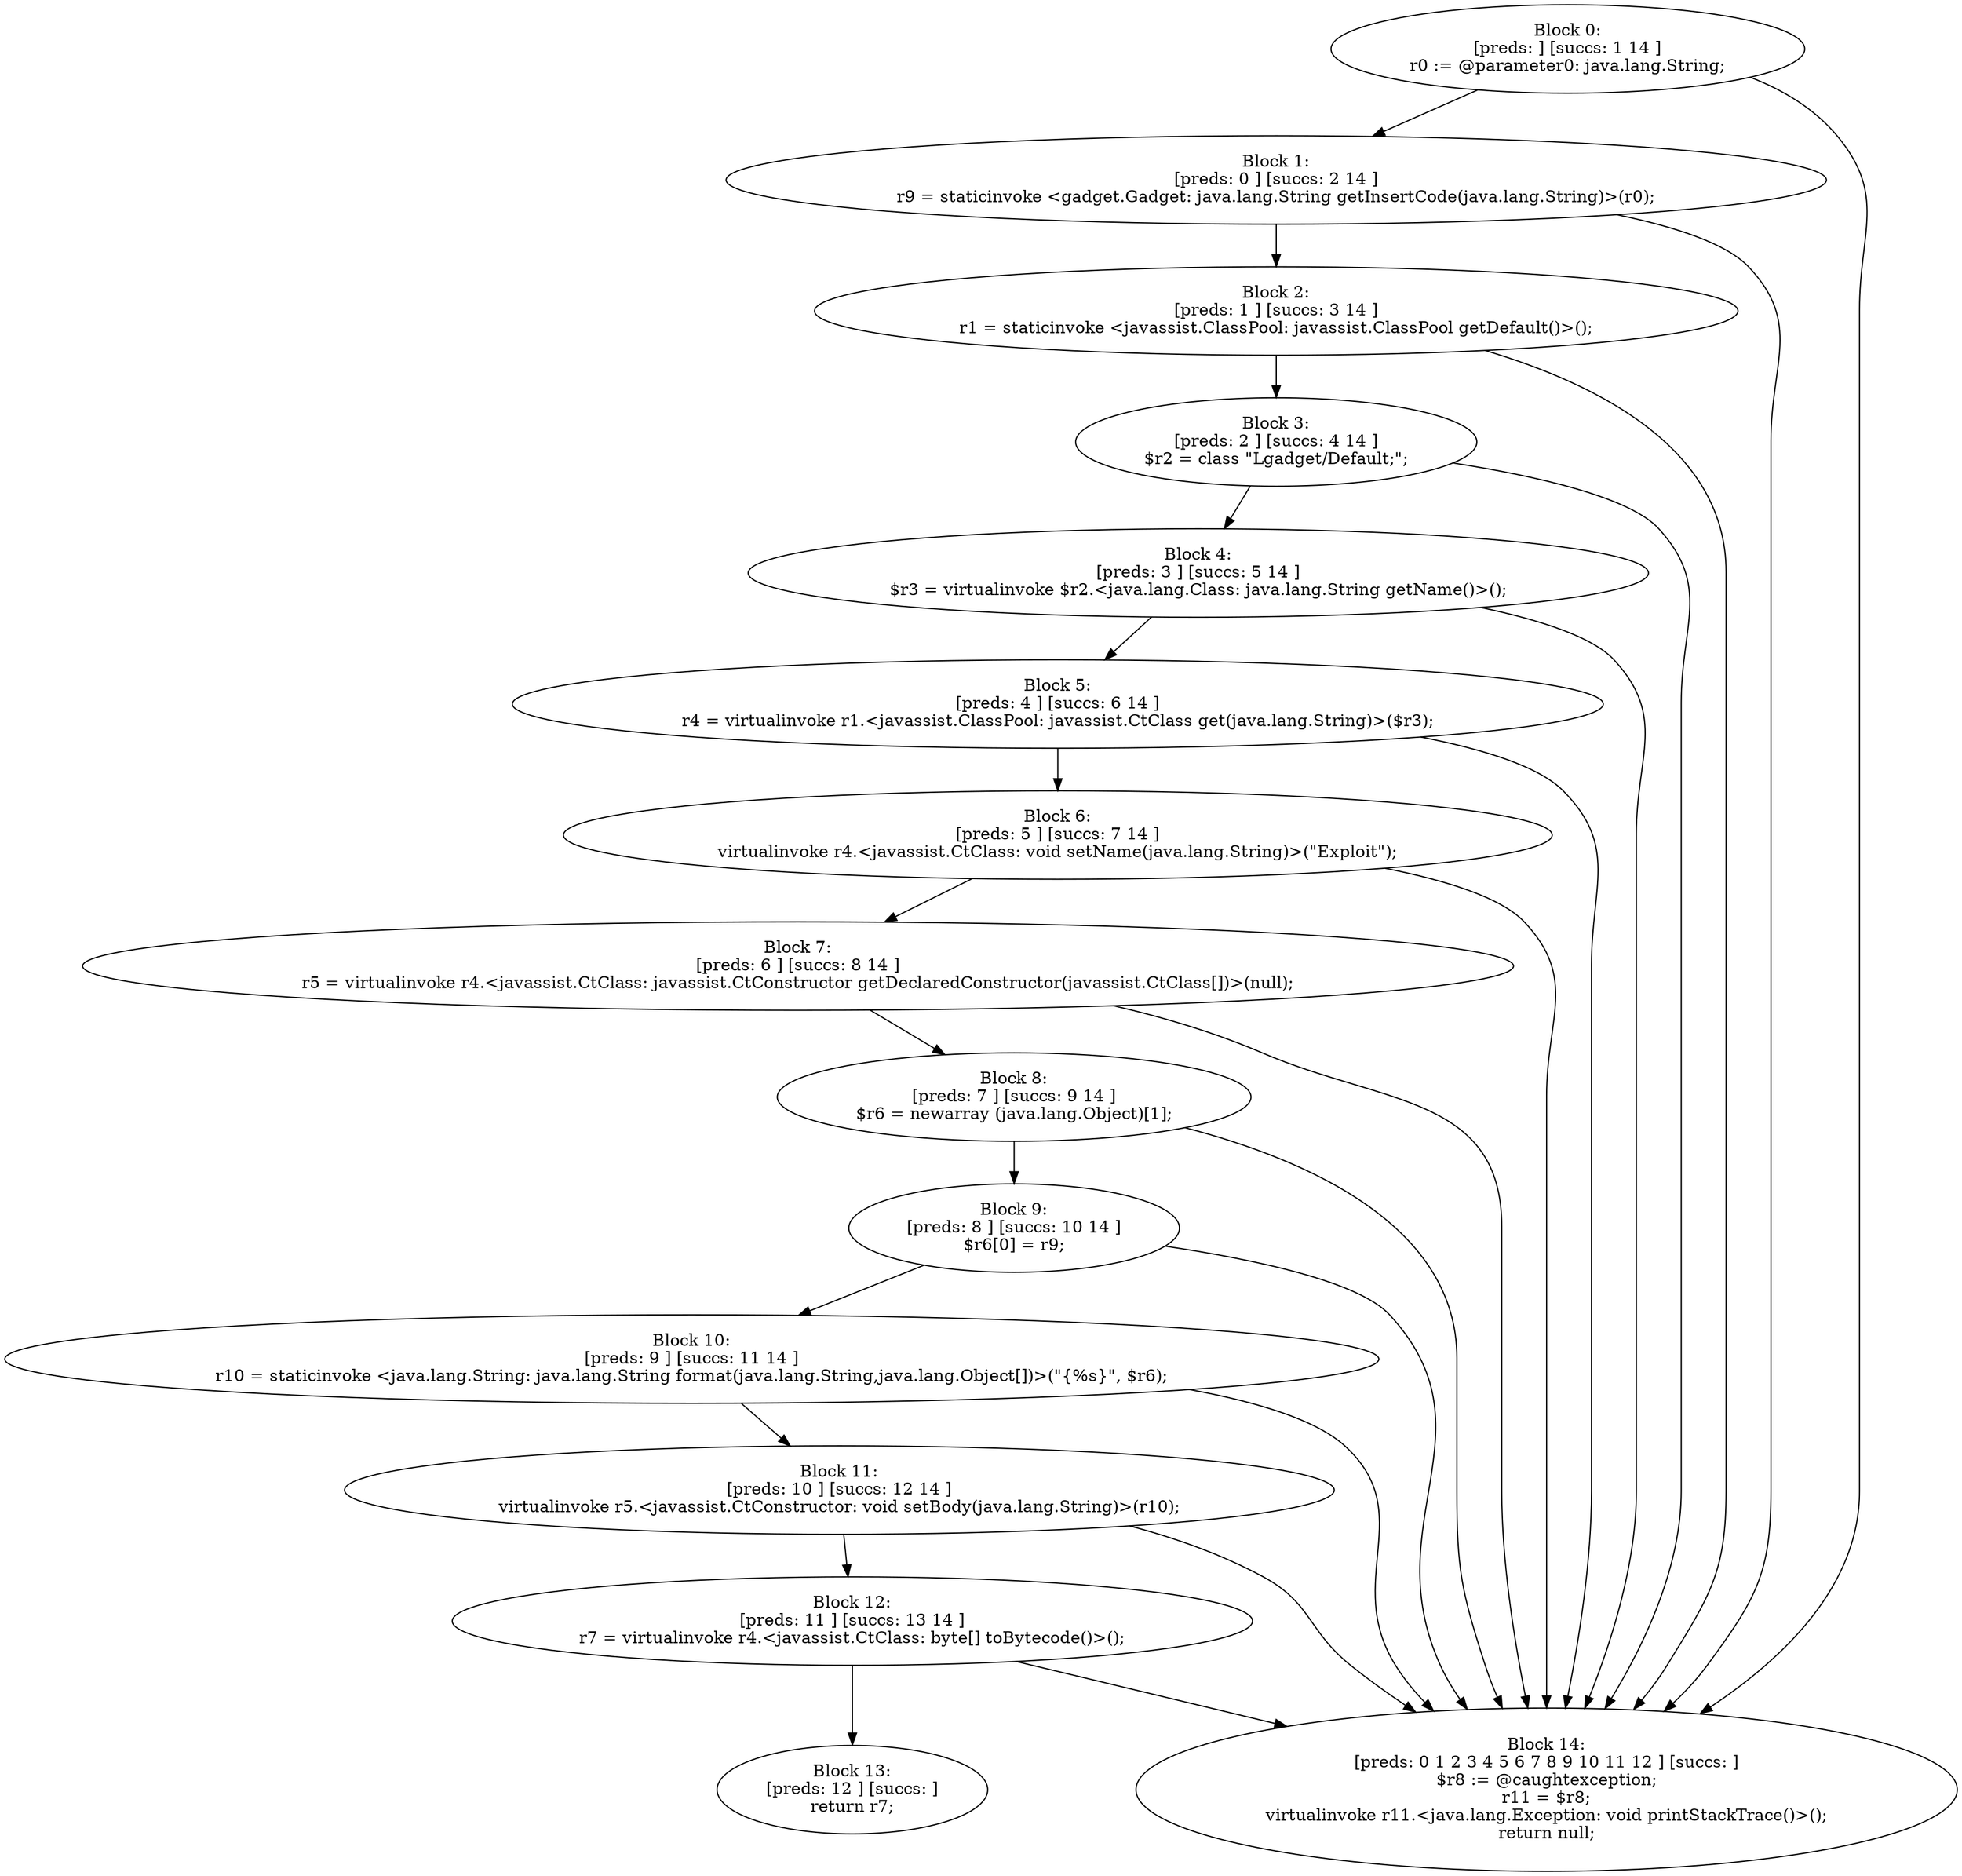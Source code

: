 digraph "unitGraph" {
    "Block 0:
[preds: ] [succs: 1 14 ]
r0 := @parameter0: java.lang.String;
"
    "Block 1:
[preds: 0 ] [succs: 2 14 ]
r9 = staticinvoke <gadget.Gadget: java.lang.String getInsertCode(java.lang.String)>(r0);
"
    "Block 2:
[preds: 1 ] [succs: 3 14 ]
r1 = staticinvoke <javassist.ClassPool: javassist.ClassPool getDefault()>();
"
    "Block 3:
[preds: 2 ] [succs: 4 14 ]
$r2 = class \"Lgadget/Default;\";
"
    "Block 4:
[preds: 3 ] [succs: 5 14 ]
$r3 = virtualinvoke $r2.<java.lang.Class: java.lang.String getName()>();
"
    "Block 5:
[preds: 4 ] [succs: 6 14 ]
r4 = virtualinvoke r1.<javassist.ClassPool: javassist.CtClass get(java.lang.String)>($r3);
"
    "Block 6:
[preds: 5 ] [succs: 7 14 ]
virtualinvoke r4.<javassist.CtClass: void setName(java.lang.String)>(\"Exploit\");
"
    "Block 7:
[preds: 6 ] [succs: 8 14 ]
r5 = virtualinvoke r4.<javassist.CtClass: javassist.CtConstructor getDeclaredConstructor(javassist.CtClass[])>(null);
"
    "Block 8:
[preds: 7 ] [succs: 9 14 ]
$r6 = newarray (java.lang.Object)[1];
"
    "Block 9:
[preds: 8 ] [succs: 10 14 ]
$r6[0] = r9;
"
    "Block 10:
[preds: 9 ] [succs: 11 14 ]
r10 = staticinvoke <java.lang.String: java.lang.String format(java.lang.String,java.lang.Object[])>(\"{%s}\", $r6);
"
    "Block 11:
[preds: 10 ] [succs: 12 14 ]
virtualinvoke r5.<javassist.CtConstructor: void setBody(java.lang.String)>(r10);
"
    "Block 12:
[preds: 11 ] [succs: 13 14 ]
r7 = virtualinvoke r4.<javassist.CtClass: byte[] toBytecode()>();
"
    "Block 13:
[preds: 12 ] [succs: ]
return r7;
"
    "Block 14:
[preds: 0 1 2 3 4 5 6 7 8 9 10 11 12 ] [succs: ]
$r8 := @caughtexception;
r11 = $r8;
virtualinvoke r11.<java.lang.Exception: void printStackTrace()>();
return null;
"
    "Block 0:
[preds: ] [succs: 1 14 ]
r0 := @parameter0: java.lang.String;
"->"Block 1:
[preds: 0 ] [succs: 2 14 ]
r9 = staticinvoke <gadget.Gadget: java.lang.String getInsertCode(java.lang.String)>(r0);
";
    "Block 0:
[preds: ] [succs: 1 14 ]
r0 := @parameter0: java.lang.String;
"->"Block 14:
[preds: 0 1 2 3 4 5 6 7 8 9 10 11 12 ] [succs: ]
$r8 := @caughtexception;
r11 = $r8;
virtualinvoke r11.<java.lang.Exception: void printStackTrace()>();
return null;
";
    "Block 1:
[preds: 0 ] [succs: 2 14 ]
r9 = staticinvoke <gadget.Gadget: java.lang.String getInsertCode(java.lang.String)>(r0);
"->"Block 2:
[preds: 1 ] [succs: 3 14 ]
r1 = staticinvoke <javassist.ClassPool: javassist.ClassPool getDefault()>();
";
    "Block 1:
[preds: 0 ] [succs: 2 14 ]
r9 = staticinvoke <gadget.Gadget: java.lang.String getInsertCode(java.lang.String)>(r0);
"->"Block 14:
[preds: 0 1 2 3 4 5 6 7 8 9 10 11 12 ] [succs: ]
$r8 := @caughtexception;
r11 = $r8;
virtualinvoke r11.<java.lang.Exception: void printStackTrace()>();
return null;
";
    "Block 2:
[preds: 1 ] [succs: 3 14 ]
r1 = staticinvoke <javassist.ClassPool: javassist.ClassPool getDefault()>();
"->"Block 3:
[preds: 2 ] [succs: 4 14 ]
$r2 = class \"Lgadget/Default;\";
";
    "Block 2:
[preds: 1 ] [succs: 3 14 ]
r1 = staticinvoke <javassist.ClassPool: javassist.ClassPool getDefault()>();
"->"Block 14:
[preds: 0 1 2 3 4 5 6 7 8 9 10 11 12 ] [succs: ]
$r8 := @caughtexception;
r11 = $r8;
virtualinvoke r11.<java.lang.Exception: void printStackTrace()>();
return null;
";
    "Block 3:
[preds: 2 ] [succs: 4 14 ]
$r2 = class \"Lgadget/Default;\";
"->"Block 4:
[preds: 3 ] [succs: 5 14 ]
$r3 = virtualinvoke $r2.<java.lang.Class: java.lang.String getName()>();
";
    "Block 3:
[preds: 2 ] [succs: 4 14 ]
$r2 = class \"Lgadget/Default;\";
"->"Block 14:
[preds: 0 1 2 3 4 5 6 7 8 9 10 11 12 ] [succs: ]
$r8 := @caughtexception;
r11 = $r8;
virtualinvoke r11.<java.lang.Exception: void printStackTrace()>();
return null;
";
    "Block 4:
[preds: 3 ] [succs: 5 14 ]
$r3 = virtualinvoke $r2.<java.lang.Class: java.lang.String getName()>();
"->"Block 5:
[preds: 4 ] [succs: 6 14 ]
r4 = virtualinvoke r1.<javassist.ClassPool: javassist.CtClass get(java.lang.String)>($r3);
";
    "Block 4:
[preds: 3 ] [succs: 5 14 ]
$r3 = virtualinvoke $r2.<java.lang.Class: java.lang.String getName()>();
"->"Block 14:
[preds: 0 1 2 3 4 5 6 7 8 9 10 11 12 ] [succs: ]
$r8 := @caughtexception;
r11 = $r8;
virtualinvoke r11.<java.lang.Exception: void printStackTrace()>();
return null;
";
    "Block 5:
[preds: 4 ] [succs: 6 14 ]
r4 = virtualinvoke r1.<javassist.ClassPool: javassist.CtClass get(java.lang.String)>($r3);
"->"Block 6:
[preds: 5 ] [succs: 7 14 ]
virtualinvoke r4.<javassist.CtClass: void setName(java.lang.String)>(\"Exploit\");
";
    "Block 5:
[preds: 4 ] [succs: 6 14 ]
r4 = virtualinvoke r1.<javassist.ClassPool: javassist.CtClass get(java.lang.String)>($r3);
"->"Block 14:
[preds: 0 1 2 3 4 5 6 7 8 9 10 11 12 ] [succs: ]
$r8 := @caughtexception;
r11 = $r8;
virtualinvoke r11.<java.lang.Exception: void printStackTrace()>();
return null;
";
    "Block 6:
[preds: 5 ] [succs: 7 14 ]
virtualinvoke r4.<javassist.CtClass: void setName(java.lang.String)>(\"Exploit\");
"->"Block 7:
[preds: 6 ] [succs: 8 14 ]
r5 = virtualinvoke r4.<javassist.CtClass: javassist.CtConstructor getDeclaredConstructor(javassist.CtClass[])>(null);
";
    "Block 6:
[preds: 5 ] [succs: 7 14 ]
virtualinvoke r4.<javassist.CtClass: void setName(java.lang.String)>(\"Exploit\");
"->"Block 14:
[preds: 0 1 2 3 4 5 6 7 8 9 10 11 12 ] [succs: ]
$r8 := @caughtexception;
r11 = $r8;
virtualinvoke r11.<java.lang.Exception: void printStackTrace()>();
return null;
";
    "Block 7:
[preds: 6 ] [succs: 8 14 ]
r5 = virtualinvoke r4.<javassist.CtClass: javassist.CtConstructor getDeclaredConstructor(javassist.CtClass[])>(null);
"->"Block 8:
[preds: 7 ] [succs: 9 14 ]
$r6 = newarray (java.lang.Object)[1];
";
    "Block 7:
[preds: 6 ] [succs: 8 14 ]
r5 = virtualinvoke r4.<javassist.CtClass: javassist.CtConstructor getDeclaredConstructor(javassist.CtClass[])>(null);
"->"Block 14:
[preds: 0 1 2 3 4 5 6 7 8 9 10 11 12 ] [succs: ]
$r8 := @caughtexception;
r11 = $r8;
virtualinvoke r11.<java.lang.Exception: void printStackTrace()>();
return null;
";
    "Block 8:
[preds: 7 ] [succs: 9 14 ]
$r6 = newarray (java.lang.Object)[1];
"->"Block 9:
[preds: 8 ] [succs: 10 14 ]
$r6[0] = r9;
";
    "Block 8:
[preds: 7 ] [succs: 9 14 ]
$r6 = newarray (java.lang.Object)[1];
"->"Block 14:
[preds: 0 1 2 3 4 5 6 7 8 9 10 11 12 ] [succs: ]
$r8 := @caughtexception;
r11 = $r8;
virtualinvoke r11.<java.lang.Exception: void printStackTrace()>();
return null;
";
    "Block 9:
[preds: 8 ] [succs: 10 14 ]
$r6[0] = r9;
"->"Block 10:
[preds: 9 ] [succs: 11 14 ]
r10 = staticinvoke <java.lang.String: java.lang.String format(java.lang.String,java.lang.Object[])>(\"{%s}\", $r6);
";
    "Block 9:
[preds: 8 ] [succs: 10 14 ]
$r6[0] = r9;
"->"Block 14:
[preds: 0 1 2 3 4 5 6 7 8 9 10 11 12 ] [succs: ]
$r8 := @caughtexception;
r11 = $r8;
virtualinvoke r11.<java.lang.Exception: void printStackTrace()>();
return null;
";
    "Block 10:
[preds: 9 ] [succs: 11 14 ]
r10 = staticinvoke <java.lang.String: java.lang.String format(java.lang.String,java.lang.Object[])>(\"{%s}\", $r6);
"->"Block 11:
[preds: 10 ] [succs: 12 14 ]
virtualinvoke r5.<javassist.CtConstructor: void setBody(java.lang.String)>(r10);
";
    "Block 10:
[preds: 9 ] [succs: 11 14 ]
r10 = staticinvoke <java.lang.String: java.lang.String format(java.lang.String,java.lang.Object[])>(\"{%s}\", $r6);
"->"Block 14:
[preds: 0 1 2 3 4 5 6 7 8 9 10 11 12 ] [succs: ]
$r8 := @caughtexception;
r11 = $r8;
virtualinvoke r11.<java.lang.Exception: void printStackTrace()>();
return null;
";
    "Block 11:
[preds: 10 ] [succs: 12 14 ]
virtualinvoke r5.<javassist.CtConstructor: void setBody(java.lang.String)>(r10);
"->"Block 12:
[preds: 11 ] [succs: 13 14 ]
r7 = virtualinvoke r4.<javassist.CtClass: byte[] toBytecode()>();
";
    "Block 11:
[preds: 10 ] [succs: 12 14 ]
virtualinvoke r5.<javassist.CtConstructor: void setBody(java.lang.String)>(r10);
"->"Block 14:
[preds: 0 1 2 3 4 5 6 7 8 9 10 11 12 ] [succs: ]
$r8 := @caughtexception;
r11 = $r8;
virtualinvoke r11.<java.lang.Exception: void printStackTrace()>();
return null;
";
    "Block 12:
[preds: 11 ] [succs: 13 14 ]
r7 = virtualinvoke r4.<javassist.CtClass: byte[] toBytecode()>();
"->"Block 13:
[preds: 12 ] [succs: ]
return r7;
";
    "Block 12:
[preds: 11 ] [succs: 13 14 ]
r7 = virtualinvoke r4.<javassist.CtClass: byte[] toBytecode()>();
"->"Block 14:
[preds: 0 1 2 3 4 5 6 7 8 9 10 11 12 ] [succs: ]
$r8 := @caughtexception;
r11 = $r8;
virtualinvoke r11.<java.lang.Exception: void printStackTrace()>();
return null;
";
}
